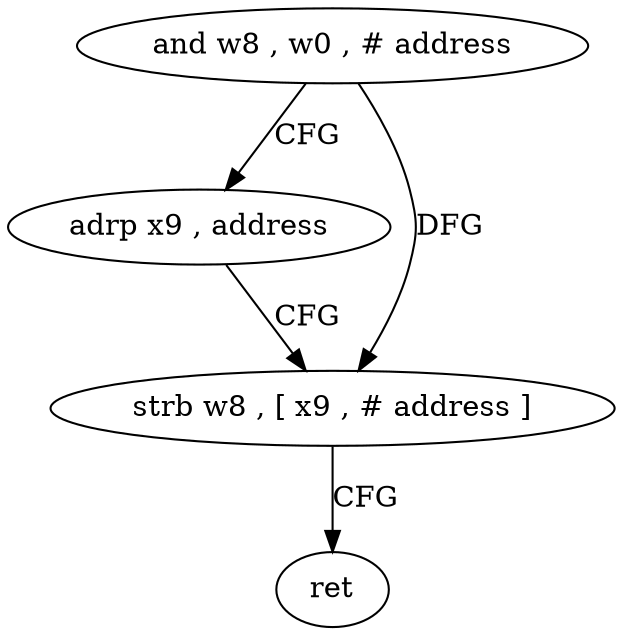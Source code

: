 digraph "func" {
"4206464" [label = "and w8 , w0 , # address" ]
"4206468" [label = "adrp x9 , address" ]
"4206472" [label = "strb w8 , [ x9 , # address ]" ]
"4206476" [label = "ret" ]
"4206464" -> "4206468" [ label = "CFG" ]
"4206464" -> "4206472" [ label = "DFG" ]
"4206468" -> "4206472" [ label = "CFG" ]
"4206472" -> "4206476" [ label = "CFG" ]
}

